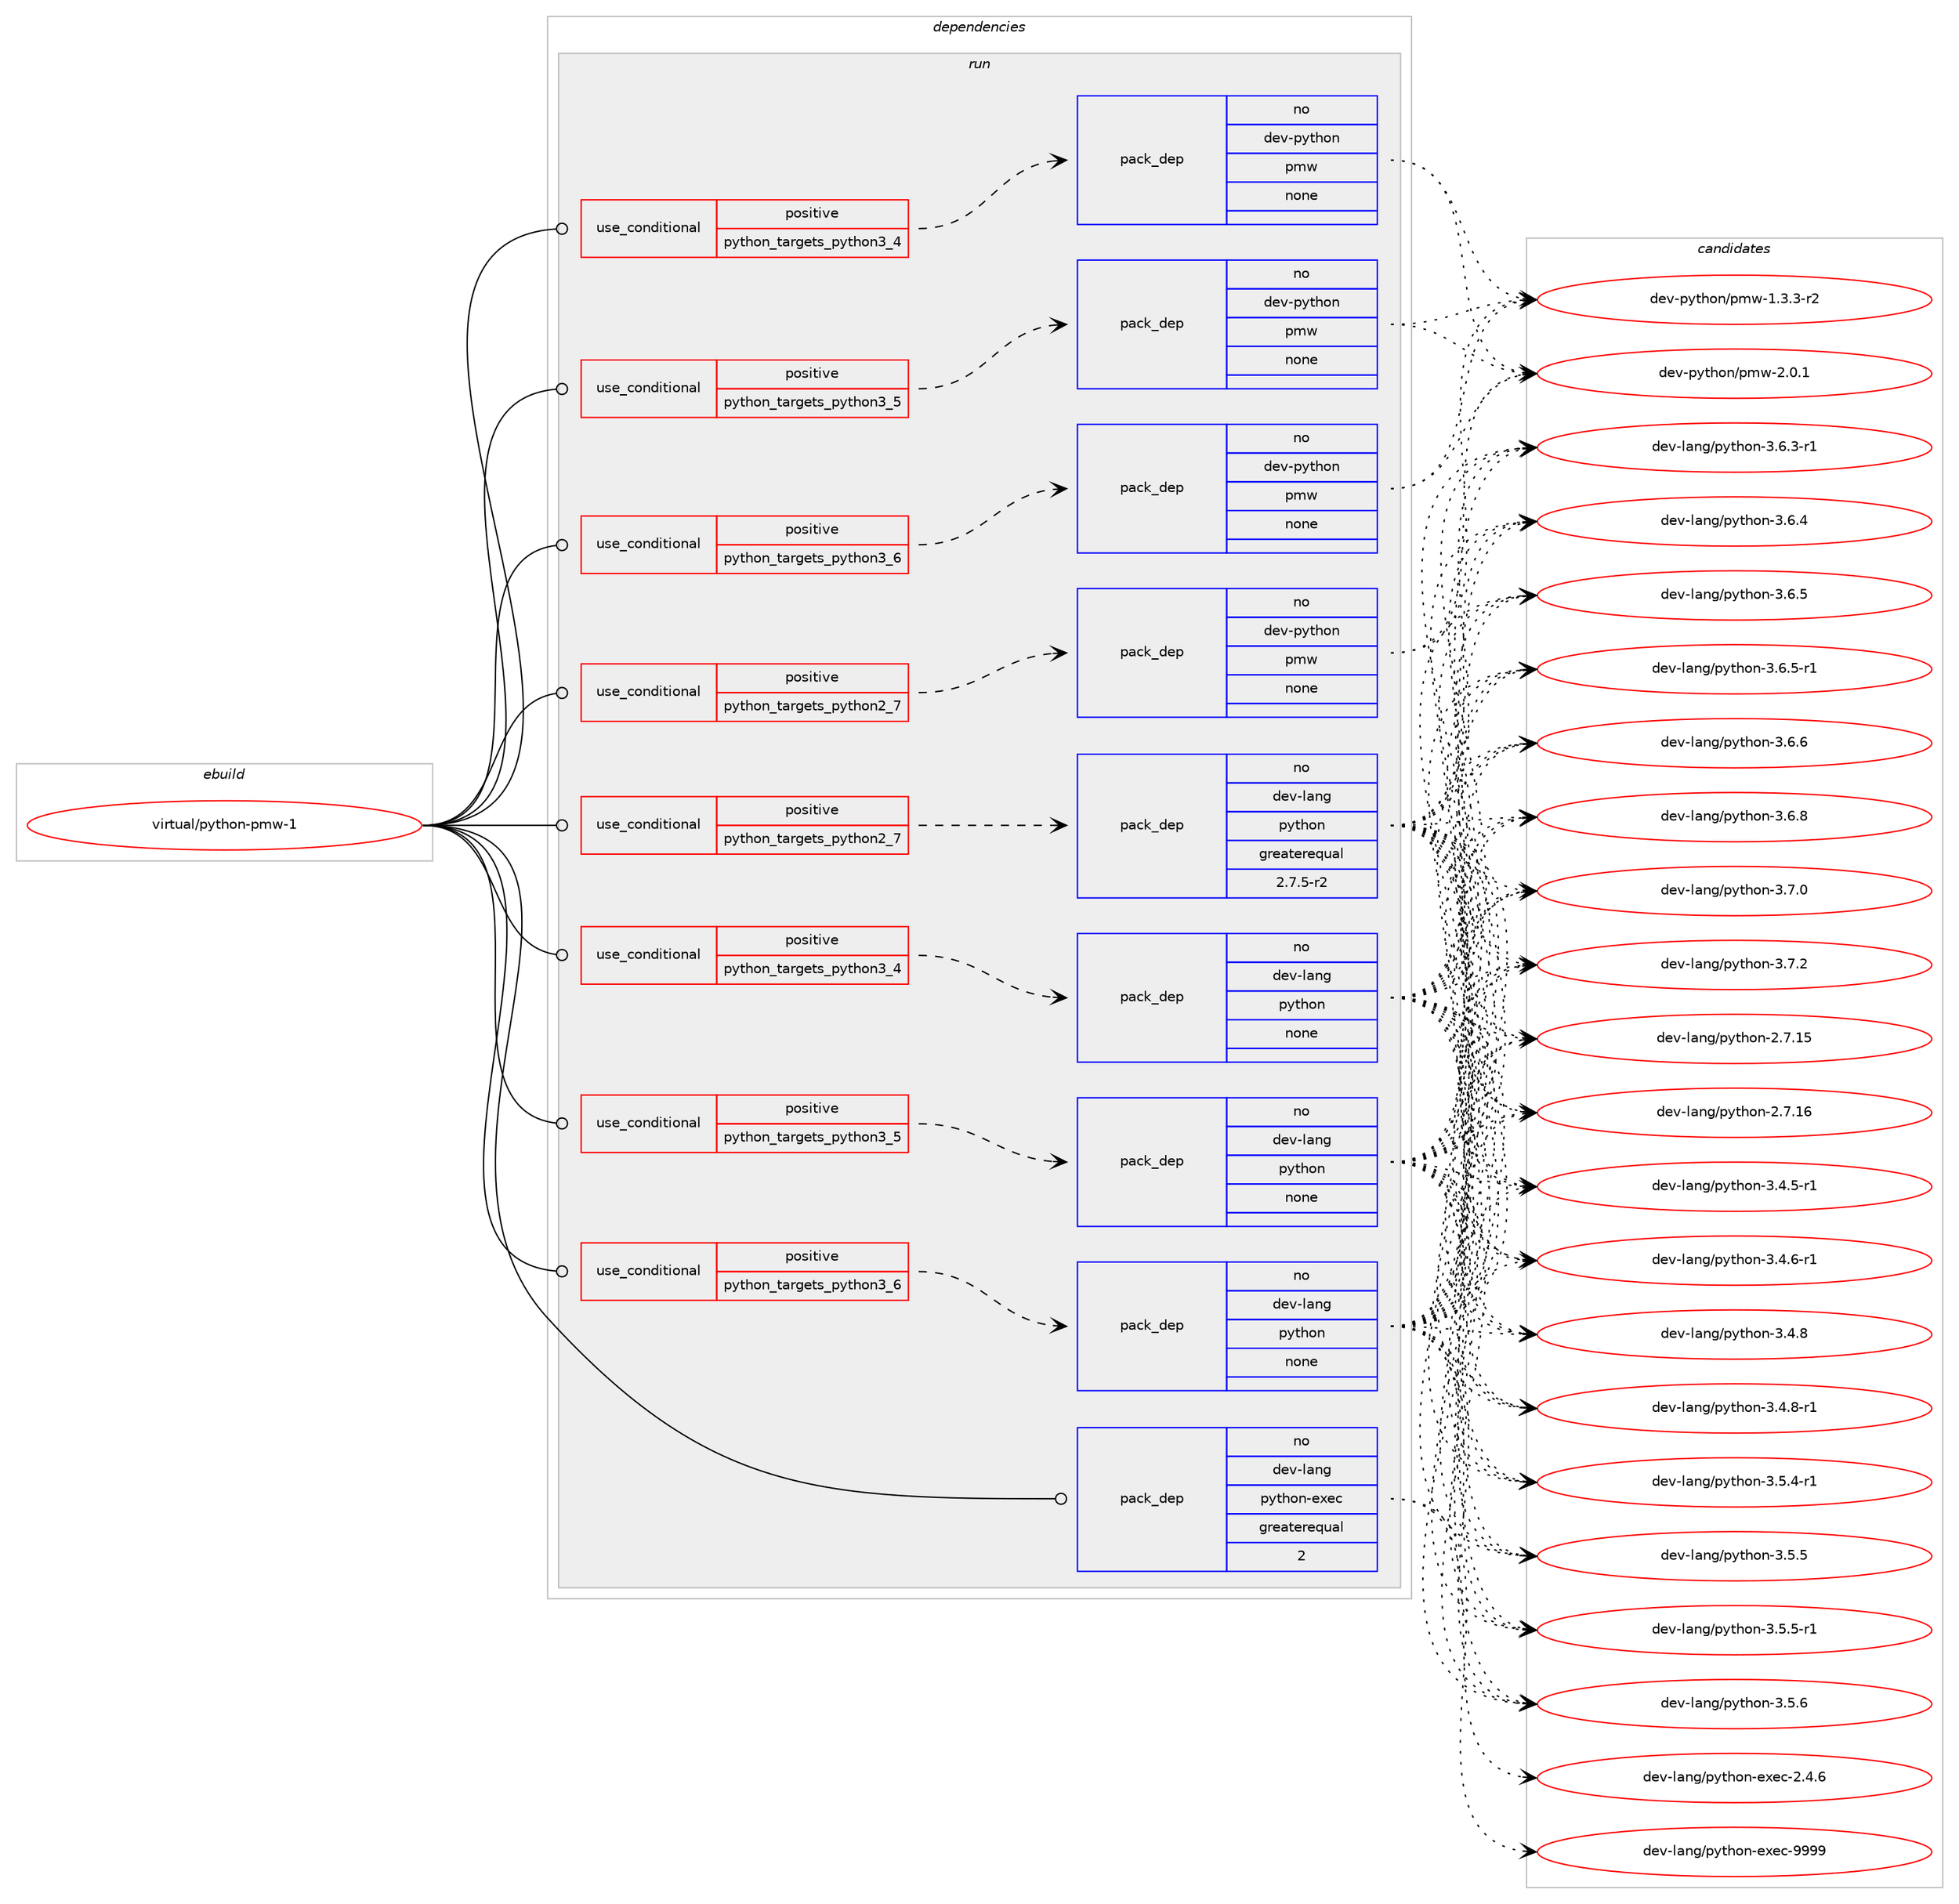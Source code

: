 digraph prolog {

# *************
# Graph options
# *************

newrank=true;
concentrate=true;
compound=true;
graph [rankdir=LR,fontname=Helvetica,fontsize=10,ranksep=1.5];#, ranksep=2.5, nodesep=0.2];
edge  [arrowhead=vee];
node  [fontname=Helvetica,fontsize=10];

# **********
# The ebuild
# **********

subgraph cluster_leftcol {
color=gray;
rank=same;
label=<<i>ebuild</i>>;
id [label="virtual/python-pmw-1", color=red, width=4, href="../virtual/python-pmw-1.svg"];
}

# ****************
# The dependencies
# ****************

subgraph cluster_midcol {
color=gray;
label=<<i>dependencies</i>>;
subgraph cluster_compile {
fillcolor="#eeeeee";
style=filled;
label=<<i>compile</i>>;
}
subgraph cluster_compileandrun {
fillcolor="#eeeeee";
style=filled;
label=<<i>compile and run</i>>;
}
subgraph cluster_run {
fillcolor="#eeeeee";
style=filled;
label=<<i>run</i>>;
subgraph cond462735 {
dependency1743088 [label=<<TABLE BORDER="0" CELLBORDER="1" CELLSPACING="0" CELLPADDING="4"><TR><TD ROWSPAN="3" CELLPADDING="10">use_conditional</TD></TR><TR><TD>positive</TD></TR><TR><TD>python_targets_python2_7</TD></TR></TABLE>>, shape=none, color=red];
subgraph pack1251267 {
dependency1743089 [label=<<TABLE BORDER="0" CELLBORDER="1" CELLSPACING="0" CELLPADDING="4" WIDTH="220"><TR><TD ROWSPAN="6" CELLPADDING="30">pack_dep</TD></TR><TR><TD WIDTH="110">no</TD></TR><TR><TD>dev-lang</TD></TR><TR><TD>python</TD></TR><TR><TD>greaterequal</TD></TR><TR><TD>2.7.5-r2</TD></TR></TABLE>>, shape=none, color=blue];
}
dependency1743088:e -> dependency1743089:w [weight=20,style="dashed",arrowhead="vee"];
}
id:e -> dependency1743088:w [weight=20,style="solid",arrowhead="odot"];
subgraph cond462736 {
dependency1743090 [label=<<TABLE BORDER="0" CELLBORDER="1" CELLSPACING="0" CELLPADDING="4"><TR><TD ROWSPAN="3" CELLPADDING="10">use_conditional</TD></TR><TR><TD>positive</TD></TR><TR><TD>python_targets_python2_7</TD></TR></TABLE>>, shape=none, color=red];
subgraph pack1251268 {
dependency1743091 [label=<<TABLE BORDER="0" CELLBORDER="1" CELLSPACING="0" CELLPADDING="4" WIDTH="220"><TR><TD ROWSPAN="6" CELLPADDING="30">pack_dep</TD></TR><TR><TD WIDTH="110">no</TD></TR><TR><TD>dev-python</TD></TR><TR><TD>pmw</TD></TR><TR><TD>none</TD></TR><TR><TD></TD></TR></TABLE>>, shape=none, color=blue];
}
dependency1743090:e -> dependency1743091:w [weight=20,style="dashed",arrowhead="vee"];
}
id:e -> dependency1743090:w [weight=20,style="solid",arrowhead="odot"];
subgraph cond462737 {
dependency1743092 [label=<<TABLE BORDER="0" CELLBORDER="1" CELLSPACING="0" CELLPADDING="4"><TR><TD ROWSPAN="3" CELLPADDING="10">use_conditional</TD></TR><TR><TD>positive</TD></TR><TR><TD>python_targets_python3_4</TD></TR></TABLE>>, shape=none, color=red];
subgraph pack1251269 {
dependency1743093 [label=<<TABLE BORDER="0" CELLBORDER="1" CELLSPACING="0" CELLPADDING="4" WIDTH="220"><TR><TD ROWSPAN="6" CELLPADDING="30">pack_dep</TD></TR><TR><TD WIDTH="110">no</TD></TR><TR><TD>dev-lang</TD></TR><TR><TD>python</TD></TR><TR><TD>none</TD></TR><TR><TD></TD></TR></TABLE>>, shape=none, color=blue];
}
dependency1743092:e -> dependency1743093:w [weight=20,style="dashed",arrowhead="vee"];
}
id:e -> dependency1743092:w [weight=20,style="solid",arrowhead="odot"];
subgraph cond462738 {
dependency1743094 [label=<<TABLE BORDER="0" CELLBORDER="1" CELLSPACING="0" CELLPADDING="4"><TR><TD ROWSPAN="3" CELLPADDING="10">use_conditional</TD></TR><TR><TD>positive</TD></TR><TR><TD>python_targets_python3_4</TD></TR></TABLE>>, shape=none, color=red];
subgraph pack1251270 {
dependency1743095 [label=<<TABLE BORDER="0" CELLBORDER="1" CELLSPACING="0" CELLPADDING="4" WIDTH="220"><TR><TD ROWSPAN="6" CELLPADDING="30">pack_dep</TD></TR><TR><TD WIDTH="110">no</TD></TR><TR><TD>dev-python</TD></TR><TR><TD>pmw</TD></TR><TR><TD>none</TD></TR><TR><TD></TD></TR></TABLE>>, shape=none, color=blue];
}
dependency1743094:e -> dependency1743095:w [weight=20,style="dashed",arrowhead="vee"];
}
id:e -> dependency1743094:w [weight=20,style="solid",arrowhead="odot"];
subgraph cond462739 {
dependency1743096 [label=<<TABLE BORDER="0" CELLBORDER="1" CELLSPACING="0" CELLPADDING="4"><TR><TD ROWSPAN="3" CELLPADDING="10">use_conditional</TD></TR><TR><TD>positive</TD></TR><TR><TD>python_targets_python3_5</TD></TR></TABLE>>, shape=none, color=red];
subgraph pack1251271 {
dependency1743097 [label=<<TABLE BORDER="0" CELLBORDER="1" CELLSPACING="0" CELLPADDING="4" WIDTH="220"><TR><TD ROWSPAN="6" CELLPADDING="30">pack_dep</TD></TR><TR><TD WIDTH="110">no</TD></TR><TR><TD>dev-lang</TD></TR><TR><TD>python</TD></TR><TR><TD>none</TD></TR><TR><TD></TD></TR></TABLE>>, shape=none, color=blue];
}
dependency1743096:e -> dependency1743097:w [weight=20,style="dashed",arrowhead="vee"];
}
id:e -> dependency1743096:w [weight=20,style="solid",arrowhead="odot"];
subgraph cond462740 {
dependency1743098 [label=<<TABLE BORDER="0" CELLBORDER="1" CELLSPACING="0" CELLPADDING="4"><TR><TD ROWSPAN="3" CELLPADDING="10">use_conditional</TD></TR><TR><TD>positive</TD></TR><TR><TD>python_targets_python3_5</TD></TR></TABLE>>, shape=none, color=red];
subgraph pack1251272 {
dependency1743099 [label=<<TABLE BORDER="0" CELLBORDER="1" CELLSPACING="0" CELLPADDING="4" WIDTH="220"><TR><TD ROWSPAN="6" CELLPADDING="30">pack_dep</TD></TR><TR><TD WIDTH="110">no</TD></TR><TR><TD>dev-python</TD></TR><TR><TD>pmw</TD></TR><TR><TD>none</TD></TR><TR><TD></TD></TR></TABLE>>, shape=none, color=blue];
}
dependency1743098:e -> dependency1743099:w [weight=20,style="dashed",arrowhead="vee"];
}
id:e -> dependency1743098:w [weight=20,style="solid",arrowhead="odot"];
subgraph cond462741 {
dependency1743100 [label=<<TABLE BORDER="0" CELLBORDER="1" CELLSPACING="0" CELLPADDING="4"><TR><TD ROWSPAN="3" CELLPADDING="10">use_conditional</TD></TR><TR><TD>positive</TD></TR><TR><TD>python_targets_python3_6</TD></TR></TABLE>>, shape=none, color=red];
subgraph pack1251273 {
dependency1743101 [label=<<TABLE BORDER="0" CELLBORDER="1" CELLSPACING="0" CELLPADDING="4" WIDTH="220"><TR><TD ROWSPAN="6" CELLPADDING="30">pack_dep</TD></TR><TR><TD WIDTH="110">no</TD></TR><TR><TD>dev-lang</TD></TR><TR><TD>python</TD></TR><TR><TD>none</TD></TR><TR><TD></TD></TR></TABLE>>, shape=none, color=blue];
}
dependency1743100:e -> dependency1743101:w [weight=20,style="dashed",arrowhead="vee"];
}
id:e -> dependency1743100:w [weight=20,style="solid",arrowhead="odot"];
subgraph cond462742 {
dependency1743102 [label=<<TABLE BORDER="0" CELLBORDER="1" CELLSPACING="0" CELLPADDING="4"><TR><TD ROWSPAN="3" CELLPADDING="10">use_conditional</TD></TR><TR><TD>positive</TD></TR><TR><TD>python_targets_python3_6</TD></TR></TABLE>>, shape=none, color=red];
subgraph pack1251274 {
dependency1743103 [label=<<TABLE BORDER="0" CELLBORDER="1" CELLSPACING="0" CELLPADDING="4" WIDTH="220"><TR><TD ROWSPAN="6" CELLPADDING="30">pack_dep</TD></TR><TR><TD WIDTH="110">no</TD></TR><TR><TD>dev-python</TD></TR><TR><TD>pmw</TD></TR><TR><TD>none</TD></TR><TR><TD></TD></TR></TABLE>>, shape=none, color=blue];
}
dependency1743102:e -> dependency1743103:w [weight=20,style="dashed",arrowhead="vee"];
}
id:e -> dependency1743102:w [weight=20,style="solid",arrowhead="odot"];
subgraph pack1251275 {
dependency1743104 [label=<<TABLE BORDER="0" CELLBORDER="1" CELLSPACING="0" CELLPADDING="4" WIDTH="220"><TR><TD ROWSPAN="6" CELLPADDING="30">pack_dep</TD></TR><TR><TD WIDTH="110">no</TD></TR><TR><TD>dev-lang</TD></TR><TR><TD>python-exec</TD></TR><TR><TD>greaterequal</TD></TR><TR><TD>2</TD></TR></TABLE>>, shape=none, color=blue];
}
id:e -> dependency1743104:w [weight=20,style="solid",arrowhead="odot"];
}
}

# **************
# The candidates
# **************

subgraph cluster_choices {
rank=same;
color=gray;
label=<<i>candidates</i>>;

subgraph choice1251267 {
color=black;
nodesep=1;
choice10010111845108971101034711212111610411111045504655464953 [label="dev-lang/python-2.7.15", color=red, width=4,href="../dev-lang/python-2.7.15.svg"];
choice10010111845108971101034711212111610411111045504655464954 [label="dev-lang/python-2.7.16", color=red, width=4,href="../dev-lang/python-2.7.16.svg"];
choice1001011184510897110103471121211161041111104551465246534511449 [label="dev-lang/python-3.4.5-r1", color=red, width=4,href="../dev-lang/python-3.4.5-r1.svg"];
choice1001011184510897110103471121211161041111104551465246544511449 [label="dev-lang/python-3.4.6-r1", color=red, width=4,href="../dev-lang/python-3.4.6-r1.svg"];
choice100101118451089711010347112121116104111110455146524656 [label="dev-lang/python-3.4.8", color=red, width=4,href="../dev-lang/python-3.4.8.svg"];
choice1001011184510897110103471121211161041111104551465246564511449 [label="dev-lang/python-3.4.8-r1", color=red, width=4,href="../dev-lang/python-3.4.8-r1.svg"];
choice1001011184510897110103471121211161041111104551465346524511449 [label="dev-lang/python-3.5.4-r1", color=red, width=4,href="../dev-lang/python-3.5.4-r1.svg"];
choice100101118451089711010347112121116104111110455146534653 [label="dev-lang/python-3.5.5", color=red, width=4,href="../dev-lang/python-3.5.5.svg"];
choice1001011184510897110103471121211161041111104551465346534511449 [label="dev-lang/python-3.5.5-r1", color=red, width=4,href="../dev-lang/python-3.5.5-r1.svg"];
choice100101118451089711010347112121116104111110455146534654 [label="dev-lang/python-3.5.6", color=red, width=4,href="../dev-lang/python-3.5.6.svg"];
choice1001011184510897110103471121211161041111104551465446514511449 [label="dev-lang/python-3.6.3-r1", color=red, width=4,href="../dev-lang/python-3.6.3-r1.svg"];
choice100101118451089711010347112121116104111110455146544652 [label="dev-lang/python-3.6.4", color=red, width=4,href="../dev-lang/python-3.6.4.svg"];
choice100101118451089711010347112121116104111110455146544653 [label="dev-lang/python-3.6.5", color=red, width=4,href="../dev-lang/python-3.6.5.svg"];
choice1001011184510897110103471121211161041111104551465446534511449 [label="dev-lang/python-3.6.5-r1", color=red, width=4,href="../dev-lang/python-3.6.5-r1.svg"];
choice100101118451089711010347112121116104111110455146544654 [label="dev-lang/python-3.6.6", color=red, width=4,href="../dev-lang/python-3.6.6.svg"];
choice100101118451089711010347112121116104111110455146544656 [label="dev-lang/python-3.6.8", color=red, width=4,href="../dev-lang/python-3.6.8.svg"];
choice100101118451089711010347112121116104111110455146554648 [label="dev-lang/python-3.7.0", color=red, width=4,href="../dev-lang/python-3.7.0.svg"];
choice100101118451089711010347112121116104111110455146554650 [label="dev-lang/python-3.7.2", color=red, width=4,href="../dev-lang/python-3.7.2.svg"];
dependency1743089:e -> choice10010111845108971101034711212111610411111045504655464953:w [style=dotted,weight="100"];
dependency1743089:e -> choice10010111845108971101034711212111610411111045504655464954:w [style=dotted,weight="100"];
dependency1743089:e -> choice1001011184510897110103471121211161041111104551465246534511449:w [style=dotted,weight="100"];
dependency1743089:e -> choice1001011184510897110103471121211161041111104551465246544511449:w [style=dotted,weight="100"];
dependency1743089:e -> choice100101118451089711010347112121116104111110455146524656:w [style=dotted,weight="100"];
dependency1743089:e -> choice1001011184510897110103471121211161041111104551465246564511449:w [style=dotted,weight="100"];
dependency1743089:e -> choice1001011184510897110103471121211161041111104551465346524511449:w [style=dotted,weight="100"];
dependency1743089:e -> choice100101118451089711010347112121116104111110455146534653:w [style=dotted,weight="100"];
dependency1743089:e -> choice1001011184510897110103471121211161041111104551465346534511449:w [style=dotted,weight="100"];
dependency1743089:e -> choice100101118451089711010347112121116104111110455146534654:w [style=dotted,weight="100"];
dependency1743089:e -> choice1001011184510897110103471121211161041111104551465446514511449:w [style=dotted,weight="100"];
dependency1743089:e -> choice100101118451089711010347112121116104111110455146544652:w [style=dotted,weight="100"];
dependency1743089:e -> choice100101118451089711010347112121116104111110455146544653:w [style=dotted,weight="100"];
dependency1743089:e -> choice1001011184510897110103471121211161041111104551465446534511449:w [style=dotted,weight="100"];
dependency1743089:e -> choice100101118451089711010347112121116104111110455146544654:w [style=dotted,weight="100"];
dependency1743089:e -> choice100101118451089711010347112121116104111110455146544656:w [style=dotted,weight="100"];
dependency1743089:e -> choice100101118451089711010347112121116104111110455146554648:w [style=dotted,weight="100"];
dependency1743089:e -> choice100101118451089711010347112121116104111110455146554650:w [style=dotted,weight="100"];
}
subgraph choice1251268 {
color=black;
nodesep=1;
choice10010111845112121116104111110471121091194549465146514511450 [label="dev-python/pmw-1.3.3-r2", color=red, width=4,href="../dev-python/pmw-1.3.3-r2.svg"];
choice1001011184511212111610411111047112109119455046484649 [label="dev-python/pmw-2.0.1", color=red, width=4,href="../dev-python/pmw-2.0.1.svg"];
dependency1743091:e -> choice10010111845112121116104111110471121091194549465146514511450:w [style=dotted,weight="100"];
dependency1743091:e -> choice1001011184511212111610411111047112109119455046484649:w [style=dotted,weight="100"];
}
subgraph choice1251269 {
color=black;
nodesep=1;
choice10010111845108971101034711212111610411111045504655464953 [label="dev-lang/python-2.7.15", color=red, width=4,href="../dev-lang/python-2.7.15.svg"];
choice10010111845108971101034711212111610411111045504655464954 [label="dev-lang/python-2.7.16", color=red, width=4,href="../dev-lang/python-2.7.16.svg"];
choice1001011184510897110103471121211161041111104551465246534511449 [label="dev-lang/python-3.4.5-r1", color=red, width=4,href="../dev-lang/python-3.4.5-r1.svg"];
choice1001011184510897110103471121211161041111104551465246544511449 [label="dev-lang/python-3.4.6-r1", color=red, width=4,href="../dev-lang/python-3.4.6-r1.svg"];
choice100101118451089711010347112121116104111110455146524656 [label="dev-lang/python-3.4.8", color=red, width=4,href="../dev-lang/python-3.4.8.svg"];
choice1001011184510897110103471121211161041111104551465246564511449 [label="dev-lang/python-3.4.8-r1", color=red, width=4,href="../dev-lang/python-3.4.8-r1.svg"];
choice1001011184510897110103471121211161041111104551465346524511449 [label="dev-lang/python-3.5.4-r1", color=red, width=4,href="../dev-lang/python-3.5.4-r1.svg"];
choice100101118451089711010347112121116104111110455146534653 [label="dev-lang/python-3.5.5", color=red, width=4,href="../dev-lang/python-3.5.5.svg"];
choice1001011184510897110103471121211161041111104551465346534511449 [label="dev-lang/python-3.5.5-r1", color=red, width=4,href="../dev-lang/python-3.5.5-r1.svg"];
choice100101118451089711010347112121116104111110455146534654 [label="dev-lang/python-3.5.6", color=red, width=4,href="../dev-lang/python-3.5.6.svg"];
choice1001011184510897110103471121211161041111104551465446514511449 [label="dev-lang/python-3.6.3-r1", color=red, width=4,href="../dev-lang/python-3.6.3-r1.svg"];
choice100101118451089711010347112121116104111110455146544652 [label="dev-lang/python-3.6.4", color=red, width=4,href="../dev-lang/python-3.6.4.svg"];
choice100101118451089711010347112121116104111110455146544653 [label="dev-lang/python-3.6.5", color=red, width=4,href="../dev-lang/python-3.6.5.svg"];
choice1001011184510897110103471121211161041111104551465446534511449 [label="dev-lang/python-3.6.5-r1", color=red, width=4,href="../dev-lang/python-3.6.5-r1.svg"];
choice100101118451089711010347112121116104111110455146544654 [label="dev-lang/python-3.6.6", color=red, width=4,href="../dev-lang/python-3.6.6.svg"];
choice100101118451089711010347112121116104111110455146544656 [label="dev-lang/python-3.6.8", color=red, width=4,href="../dev-lang/python-3.6.8.svg"];
choice100101118451089711010347112121116104111110455146554648 [label="dev-lang/python-3.7.0", color=red, width=4,href="../dev-lang/python-3.7.0.svg"];
choice100101118451089711010347112121116104111110455146554650 [label="dev-lang/python-3.7.2", color=red, width=4,href="../dev-lang/python-3.7.2.svg"];
dependency1743093:e -> choice10010111845108971101034711212111610411111045504655464953:w [style=dotted,weight="100"];
dependency1743093:e -> choice10010111845108971101034711212111610411111045504655464954:w [style=dotted,weight="100"];
dependency1743093:e -> choice1001011184510897110103471121211161041111104551465246534511449:w [style=dotted,weight="100"];
dependency1743093:e -> choice1001011184510897110103471121211161041111104551465246544511449:w [style=dotted,weight="100"];
dependency1743093:e -> choice100101118451089711010347112121116104111110455146524656:w [style=dotted,weight="100"];
dependency1743093:e -> choice1001011184510897110103471121211161041111104551465246564511449:w [style=dotted,weight="100"];
dependency1743093:e -> choice1001011184510897110103471121211161041111104551465346524511449:w [style=dotted,weight="100"];
dependency1743093:e -> choice100101118451089711010347112121116104111110455146534653:w [style=dotted,weight="100"];
dependency1743093:e -> choice1001011184510897110103471121211161041111104551465346534511449:w [style=dotted,weight="100"];
dependency1743093:e -> choice100101118451089711010347112121116104111110455146534654:w [style=dotted,weight="100"];
dependency1743093:e -> choice1001011184510897110103471121211161041111104551465446514511449:w [style=dotted,weight="100"];
dependency1743093:e -> choice100101118451089711010347112121116104111110455146544652:w [style=dotted,weight="100"];
dependency1743093:e -> choice100101118451089711010347112121116104111110455146544653:w [style=dotted,weight="100"];
dependency1743093:e -> choice1001011184510897110103471121211161041111104551465446534511449:w [style=dotted,weight="100"];
dependency1743093:e -> choice100101118451089711010347112121116104111110455146544654:w [style=dotted,weight="100"];
dependency1743093:e -> choice100101118451089711010347112121116104111110455146544656:w [style=dotted,weight="100"];
dependency1743093:e -> choice100101118451089711010347112121116104111110455146554648:w [style=dotted,weight="100"];
dependency1743093:e -> choice100101118451089711010347112121116104111110455146554650:w [style=dotted,weight="100"];
}
subgraph choice1251270 {
color=black;
nodesep=1;
choice10010111845112121116104111110471121091194549465146514511450 [label="dev-python/pmw-1.3.3-r2", color=red, width=4,href="../dev-python/pmw-1.3.3-r2.svg"];
choice1001011184511212111610411111047112109119455046484649 [label="dev-python/pmw-2.0.1", color=red, width=4,href="../dev-python/pmw-2.0.1.svg"];
dependency1743095:e -> choice10010111845112121116104111110471121091194549465146514511450:w [style=dotted,weight="100"];
dependency1743095:e -> choice1001011184511212111610411111047112109119455046484649:w [style=dotted,weight="100"];
}
subgraph choice1251271 {
color=black;
nodesep=1;
choice10010111845108971101034711212111610411111045504655464953 [label="dev-lang/python-2.7.15", color=red, width=4,href="../dev-lang/python-2.7.15.svg"];
choice10010111845108971101034711212111610411111045504655464954 [label="dev-lang/python-2.7.16", color=red, width=4,href="../dev-lang/python-2.7.16.svg"];
choice1001011184510897110103471121211161041111104551465246534511449 [label="dev-lang/python-3.4.5-r1", color=red, width=4,href="../dev-lang/python-3.4.5-r1.svg"];
choice1001011184510897110103471121211161041111104551465246544511449 [label="dev-lang/python-3.4.6-r1", color=red, width=4,href="../dev-lang/python-3.4.6-r1.svg"];
choice100101118451089711010347112121116104111110455146524656 [label="dev-lang/python-3.4.8", color=red, width=4,href="../dev-lang/python-3.4.8.svg"];
choice1001011184510897110103471121211161041111104551465246564511449 [label="dev-lang/python-3.4.8-r1", color=red, width=4,href="../dev-lang/python-3.4.8-r1.svg"];
choice1001011184510897110103471121211161041111104551465346524511449 [label="dev-lang/python-3.5.4-r1", color=red, width=4,href="../dev-lang/python-3.5.4-r1.svg"];
choice100101118451089711010347112121116104111110455146534653 [label="dev-lang/python-3.5.5", color=red, width=4,href="../dev-lang/python-3.5.5.svg"];
choice1001011184510897110103471121211161041111104551465346534511449 [label="dev-lang/python-3.5.5-r1", color=red, width=4,href="../dev-lang/python-3.5.5-r1.svg"];
choice100101118451089711010347112121116104111110455146534654 [label="dev-lang/python-3.5.6", color=red, width=4,href="../dev-lang/python-3.5.6.svg"];
choice1001011184510897110103471121211161041111104551465446514511449 [label="dev-lang/python-3.6.3-r1", color=red, width=4,href="../dev-lang/python-3.6.3-r1.svg"];
choice100101118451089711010347112121116104111110455146544652 [label="dev-lang/python-3.6.4", color=red, width=4,href="../dev-lang/python-3.6.4.svg"];
choice100101118451089711010347112121116104111110455146544653 [label="dev-lang/python-3.6.5", color=red, width=4,href="../dev-lang/python-3.6.5.svg"];
choice1001011184510897110103471121211161041111104551465446534511449 [label="dev-lang/python-3.6.5-r1", color=red, width=4,href="../dev-lang/python-3.6.5-r1.svg"];
choice100101118451089711010347112121116104111110455146544654 [label="dev-lang/python-3.6.6", color=red, width=4,href="../dev-lang/python-3.6.6.svg"];
choice100101118451089711010347112121116104111110455146544656 [label="dev-lang/python-3.6.8", color=red, width=4,href="../dev-lang/python-3.6.8.svg"];
choice100101118451089711010347112121116104111110455146554648 [label="dev-lang/python-3.7.0", color=red, width=4,href="../dev-lang/python-3.7.0.svg"];
choice100101118451089711010347112121116104111110455146554650 [label="dev-lang/python-3.7.2", color=red, width=4,href="../dev-lang/python-3.7.2.svg"];
dependency1743097:e -> choice10010111845108971101034711212111610411111045504655464953:w [style=dotted,weight="100"];
dependency1743097:e -> choice10010111845108971101034711212111610411111045504655464954:w [style=dotted,weight="100"];
dependency1743097:e -> choice1001011184510897110103471121211161041111104551465246534511449:w [style=dotted,weight="100"];
dependency1743097:e -> choice1001011184510897110103471121211161041111104551465246544511449:w [style=dotted,weight="100"];
dependency1743097:e -> choice100101118451089711010347112121116104111110455146524656:w [style=dotted,weight="100"];
dependency1743097:e -> choice1001011184510897110103471121211161041111104551465246564511449:w [style=dotted,weight="100"];
dependency1743097:e -> choice1001011184510897110103471121211161041111104551465346524511449:w [style=dotted,weight="100"];
dependency1743097:e -> choice100101118451089711010347112121116104111110455146534653:w [style=dotted,weight="100"];
dependency1743097:e -> choice1001011184510897110103471121211161041111104551465346534511449:w [style=dotted,weight="100"];
dependency1743097:e -> choice100101118451089711010347112121116104111110455146534654:w [style=dotted,weight="100"];
dependency1743097:e -> choice1001011184510897110103471121211161041111104551465446514511449:w [style=dotted,weight="100"];
dependency1743097:e -> choice100101118451089711010347112121116104111110455146544652:w [style=dotted,weight="100"];
dependency1743097:e -> choice100101118451089711010347112121116104111110455146544653:w [style=dotted,weight="100"];
dependency1743097:e -> choice1001011184510897110103471121211161041111104551465446534511449:w [style=dotted,weight="100"];
dependency1743097:e -> choice100101118451089711010347112121116104111110455146544654:w [style=dotted,weight="100"];
dependency1743097:e -> choice100101118451089711010347112121116104111110455146544656:w [style=dotted,weight="100"];
dependency1743097:e -> choice100101118451089711010347112121116104111110455146554648:w [style=dotted,weight="100"];
dependency1743097:e -> choice100101118451089711010347112121116104111110455146554650:w [style=dotted,weight="100"];
}
subgraph choice1251272 {
color=black;
nodesep=1;
choice10010111845112121116104111110471121091194549465146514511450 [label="dev-python/pmw-1.3.3-r2", color=red, width=4,href="../dev-python/pmw-1.3.3-r2.svg"];
choice1001011184511212111610411111047112109119455046484649 [label="dev-python/pmw-2.0.1", color=red, width=4,href="../dev-python/pmw-2.0.1.svg"];
dependency1743099:e -> choice10010111845112121116104111110471121091194549465146514511450:w [style=dotted,weight="100"];
dependency1743099:e -> choice1001011184511212111610411111047112109119455046484649:w [style=dotted,weight="100"];
}
subgraph choice1251273 {
color=black;
nodesep=1;
choice10010111845108971101034711212111610411111045504655464953 [label="dev-lang/python-2.7.15", color=red, width=4,href="../dev-lang/python-2.7.15.svg"];
choice10010111845108971101034711212111610411111045504655464954 [label="dev-lang/python-2.7.16", color=red, width=4,href="../dev-lang/python-2.7.16.svg"];
choice1001011184510897110103471121211161041111104551465246534511449 [label="dev-lang/python-3.4.5-r1", color=red, width=4,href="../dev-lang/python-3.4.5-r1.svg"];
choice1001011184510897110103471121211161041111104551465246544511449 [label="dev-lang/python-3.4.6-r1", color=red, width=4,href="../dev-lang/python-3.4.6-r1.svg"];
choice100101118451089711010347112121116104111110455146524656 [label="dev-lang/python-3.4.8", color=red, width=4,href="../dev-lang/python-3.4.8.svg"];
choice1001011184510897110103471121211161041111104551465246564511449 [label="dev-lang/python-3.4.8-r1", color=red, width=4,href="../dev-lang/python-3.4.8-r1.svg"];
choice1001011184510897110103471121211161041111104551465346524511449 [label="dev-lang/python-3.5.4-r1", color=red, width=4,href="../dev-lang/python-3.5.4-r1.svg"];
choice100101118451089711010347112121116104111110455146534653 [label="dev-lang/python-3.5.5", color=red, width=4,href="../dev-lang/python-3.5.5.svg"];
choice1001011184510897110103471121211161041111104551465346534511449 [label="dev-lang/python-3.5.5-r1", color=red, width=4,href="../dev-lang/python-3.5.5-r1.svg"];
choice100101118451089711010347112121116104111110455146534654 [label="dev-lang/python-3.5.6", color=red, width=4,href="../dev-lang/python-3.5.6.svg"];
choice1001011184510897110103471121211161041111104551465446514511449 [label="dev-lang/python-3.6.3-r1", color=red, width=4,href="../dev-lang/python-3.6.3-r1.svg"];
choice100101118451089711010347112121116104111110455146544652 [label="dev-lang/python-3.6.4", color=red, width=4,href="../dev-lang/python-3.6.4.svg"];
choice100101118451089711010347112121116104111110455146544653 [label="dev-lang/python-3.6.5", color=red, width=4,href="../dev-lang/python-3.6.5.svg"];
choice1001011184510897110103471121211161041111104551465446534511449 [label="dev-lang/python-3.6.5-r1", color=red, width=4,href="../dev-lang/python-3.6.5-r1.svg"];
choice100101118451089711010347112121116104111110455146544654 [label="dev-lang/python-3.6.6", color=red, width=4,href="../dev-lang/python-3.6.6.svg"];
choice100101118451089711010347112121116104111110455146544656 [label="dev-lang/python-3.6.8", color=red, width=4,href="../dev-lang/python-3.6.8.svg"];
choice100101118451089711010347112121116104111110455146554648 [label="dev-lang/python-3.7.0", color=red, width=4,href="../dev-lang/python-3.7.0.svg"];
choice100101118451089711010347112121116104111110455146554650 [label="dev-lang/python-3.7.2", color=red, width=4,href="../dev-lang/python-3.7.2.svg"];
dependency1743101:e -> choice10010111845108971101034711212111610411111045504655464953:w [style=dotted,weight="100"];
dependency1743101:e -> choice10010111845108971101034711212111610411111045504655464954:w [style=dotted,weight="100"];
dependency1743101:e -> choice1001011184510897110103471121211161041111104551465246534511449:w [style=dotted,weight="100"];
dependency1743101:e -> choice1001011184510897110103471121211161041111104551465246544511449:w [style=dotted,weight="100"];
dependency1743101:e -> choice100101118451089711010347112121116104111110455146524656:w [style=dotted,weight="100"];
dependency1743101:e -> choice1001011184510897110103471121211161041111104551465246564511449:w [style=dotted,weight="100"];
dependency1743101:e -> choice1001011184510897110103471121211161041111104551465346524511449:w [style=dotted,weight="100"];
dependency1743101:e -> choice100101118451089711010347112121116104111110455146534653:w [style=dotted,weight="100"];
dependency1743101:e -> choice1001011184510897110103471121211161041111104551465346534511449:w [style=dotted,weight="100"];
dependency1743101:e -> choice100101118451089711010347112121116104111110455146534654:w [style=dotted,weight="100"];
dependency1743101:e -> choice1001011184510897110103471121211161041111104551465446514511449:w [style=dotted,weight="100"];
dependency1743101:e -> choice100101118451089711010347112121116104111110455146544652:w [style=dotted,weight="100"];
dependency1743101:e -> choice100101118451089711010347112121116104111110455146544653:w [style=dotted,weight="100"];
dependency1743101:e -> choice1001011184510897110103471121211161041111104551465446534511449:w [style=dotted,weight="100"];
dependency1743101:e -> choice100101118451089711010347112121116104111110455146544654:w [style=dotted,weight="100"];
dependency1743101:e -> choice100101118451089711010347112121116104111110455146544656:w [style=dotted,weight="100"];
dependency1743101:e -> choice100101118451089711010347112121116104111110455146554648:w [style=dotted,weight="100"];
dependency1743101:e -> choice100101118451089711010347112121116104111110455146554650:w [style=dotted,weight="100"];
}
subgraph choice1251274 {
color=black;
nodesep=1;
choice10010111845112121116104111110471121091194549465146514511450 [label="dev-python/pmw-1.3.3-r2", color=red, width=4,href="../dev-python/pmw-1.3.3-r2.svg"];
choice1001011184511212111610411111047112109119455046484649 [label="dev-python/pmw-2.0.1", color=red, width=4,href="../dev-python/pmw-2.0.1.svg"];
dependency1743103:e -> choice10010111845112121116104111110471121091194549465146514511450:w [style=dotted,weight="100"];
dependency1743103:e -> choice1001011184511212111610411111047112109119455046484649:w [style=dotted,weight="100"];
}
subgraph choice1251275 {
color=black;
nodesep=1;
choice1001011184510897110103471121211161041111104510112010199455046524654 [label="dev-lang/python-exec-2.4.6", color=red, width=4,href="../dev-lang/python-exec-2.4.6.svg"];
choice10010111845108971101034711212111610411111045101120101994557575757 [label="dev-lang/python-exec-9999", color=red, width=4,href="../dev-lang/python-exec-9999.svg"];
dependency1743104:e -> choice1001011184510897110103471121211161041111104510112010199455046524654:w [style=dotted,weight="100"];
dependency1743104:e -> choice10010111845108971101034711212111610411111045101120101994557575757:w [style=dotted,weight="100"];
}
}

}
